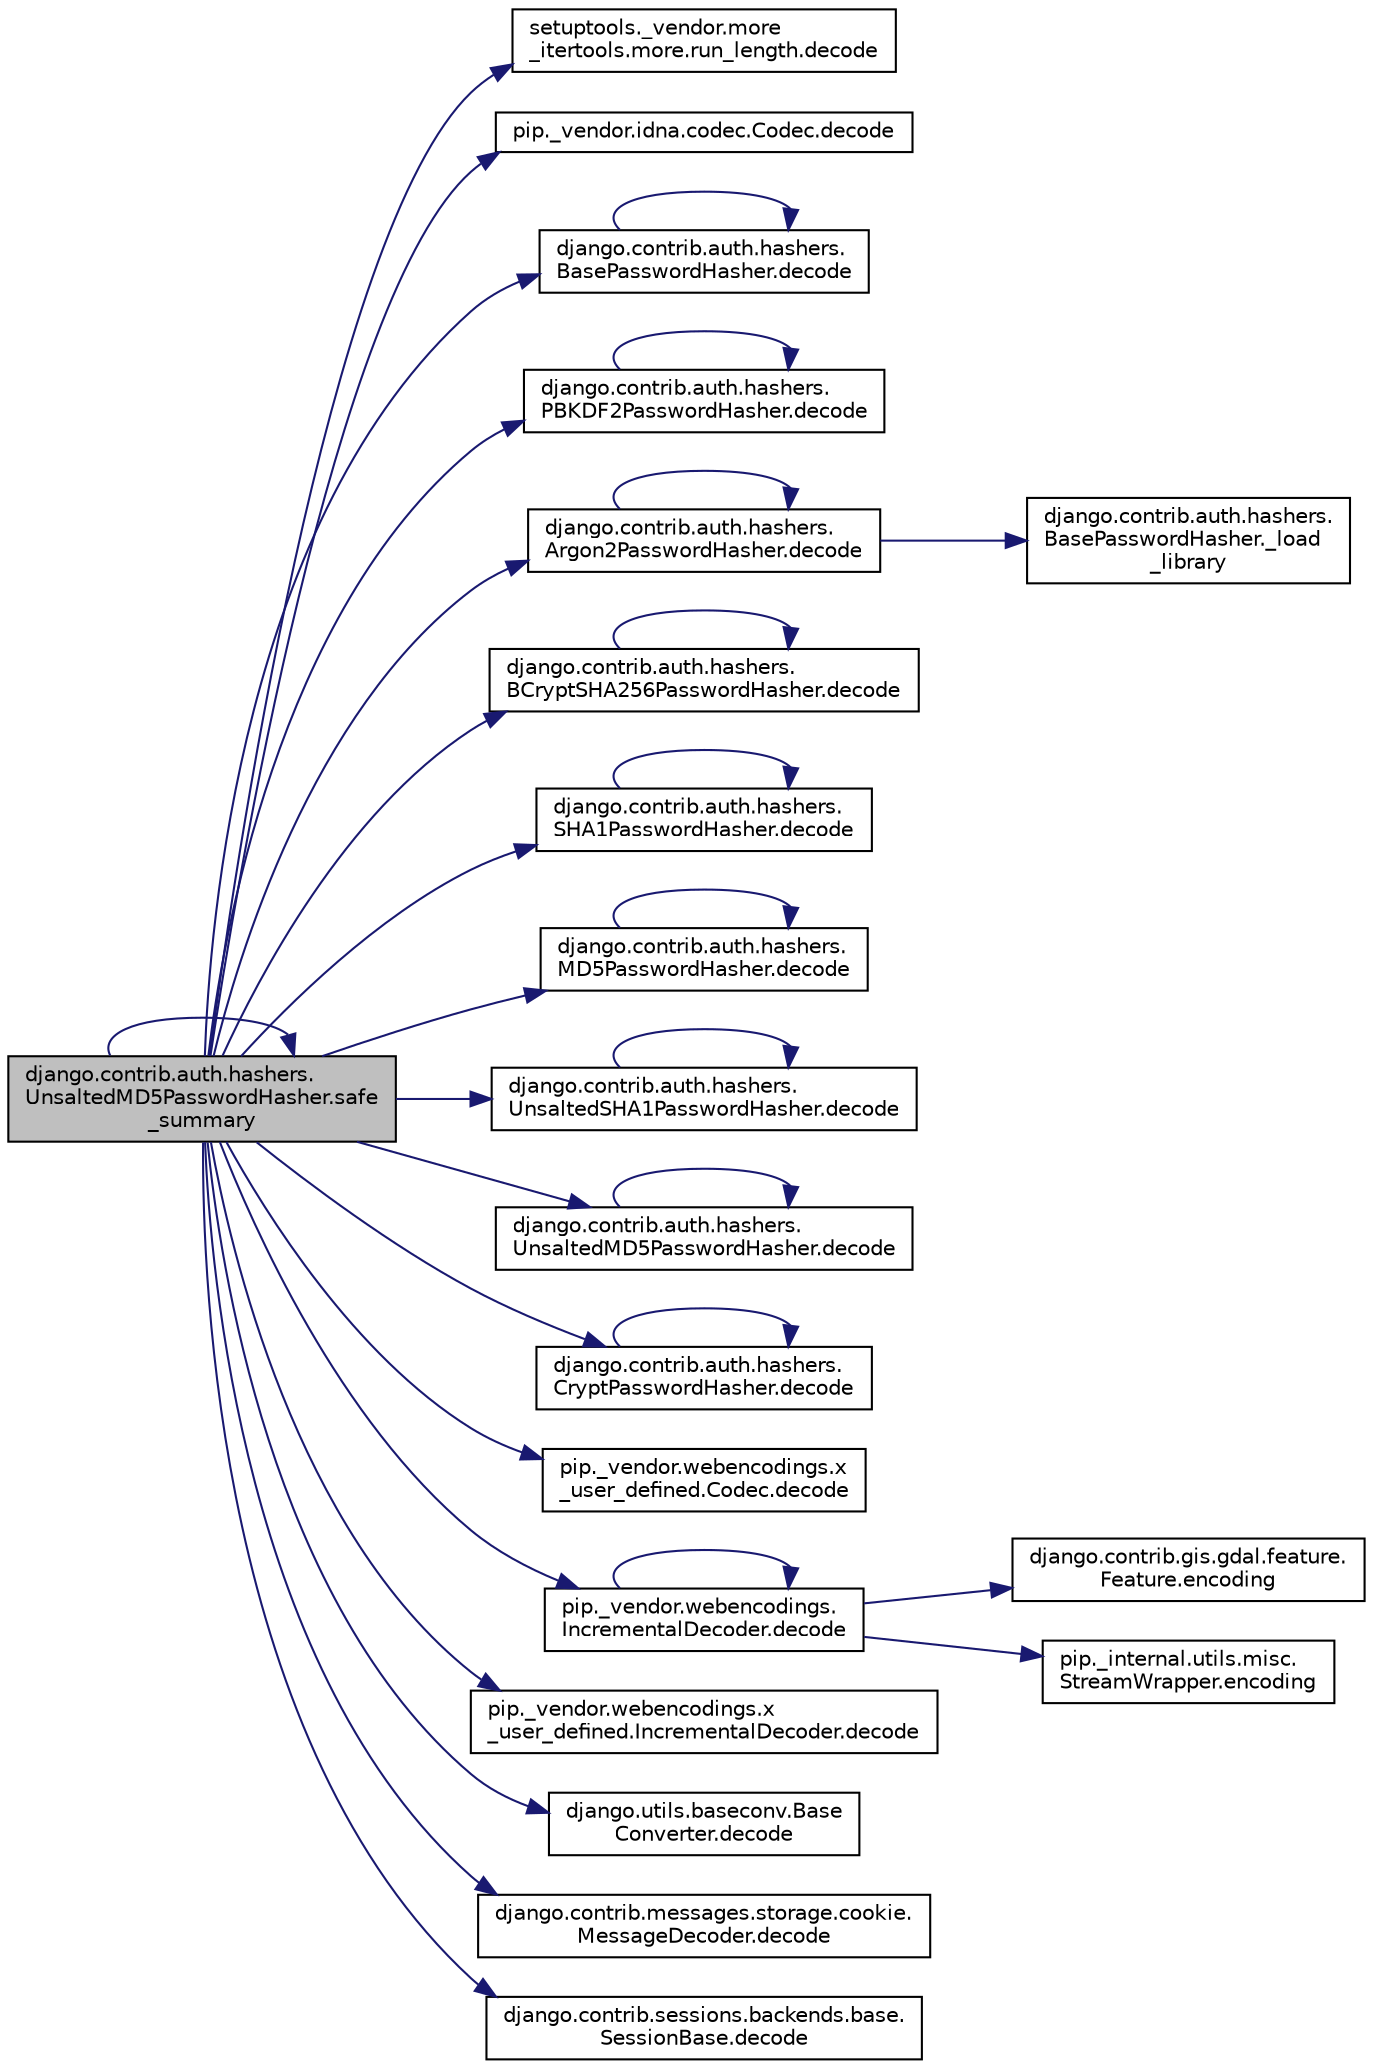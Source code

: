 digraph "django.contrib.auth.hashers.UnsaltedMD5PasswordHasher.safe_summary"
{
 // LATEX_PDF_SIZE
  edge [fontname="Helvetica",fontsize="10",labelfontname="Helvetica",labelfontsize="10"];
  node [fontname="Helvetica",fontsize="10",shape=record];
  rankdir="LR";
  Node1 [label="django.contrib.auth.hashers.\lUnsaltedMD5PasswordHasher.safe\l_summary",height=0.2,width=0.4,color="black", fillcolor="grey75", style="filled", fontcolor="black",tooltip=" "];
  Node1 -> Node2 [color="midnightblue",fontsize="10",style="solid",fontname="Helvetica"];
  Node2 [label="setuptools._vendor.more\l_itertools.more.run_length.decode",height=0.2,width=0.4,color="black", fillcolor="white", style="filled",URL="$db/df1/classsetuptools_1_1__vendor_1_1more__itertools_1_1more_1_1run__length.html#a74cde72972c533e9994d0d5829dbb836",tooltip=" "];
  Node1 -> Node3 [color="midnightblue",fontsize="10",style="solid",fontname="Helvetica"];
  Node3 [label="pip._vendor.idna.codec.Codec.decode",height=0.2,width=0.4,color="black", fillcolor="white", style="filled",URL="$da/da9/classpip_1_1__vendor_1_1idna_1_1codec_1_1_codec.html#a7567f9eeaeff74ca42779f632b51d205",tooltip=" "];
  Node1 -> Node4 [color="midnightblue",fontsize="10",style="solid",fontname="Helvetica"];
  Node4 [label="django.contrib.auth.hashers.\lBasePasswordHasher.decode",height=0.2,width=0.4,color="black", fillcolor="white", style="filled",URL="$d7/d8e/classdjango_1_1contrib_1_1auth_1_1hashers_1_1_base_password_hasher.html#a02ee8191fecd6c813a3bf8fd5e0e6149",tooltip=" "];
  Node4 -> Node4 [color="midnightblue",fontsize="10",style="solid",fontname="Helvetica"];
  Node1 -> Node5 [color="midnightblue",fontsize="10",style="solid",fontname="Helvetica"];
  Node5 [label="django.contrib.auth.hashers.\lPBKDF2PasswordHasher.decode",height=0.2,width=0.4,color="black", fillcolor="white", style="filled",URL="$dc/d2f/classdjango_1_1contrib_1_1auth_1_1hashers_1_1_p_b_k_d_f2_password_hasher.html#a0d9d598e116264e5752d0733ffed22db",tooltip=" "];
  Node5 -> Node5 [color="midnightblue",fontsize="10",style="solid",fontname="Helvetica"];
  Node1 -> Node6 [color="midnightblue",fontsize="10",style="solid",fontname="Helvetica"];
  Node6 [label="django.contrib.auth.hashers.\lArgon2PasswordHasher.decode",height=0.2,width=0.4,color="black", fillcolor="white", style="filled",URL="$d9/d60/classdjango_1_1contrib_1_1auth_1_1hashers_1_1_argon2_password_hasher.html#adf4097c1ed08012a9e174b0e7265dc07",tooltip=" "];
  Node6 -> Node7 [color="midnightblue",fontsize="10",style="solid",fontname="Helvetica"];
  Node7 [label="django.contrib.auth.hashers.\lBasePasswordHasher._load\l_library",height=0.2,width=0.4,color="black", fillcolor="white", style="filled",URL="$d7/d8e/classdjango_1_1contrib_1_1auth_1_1hashers_1_1_base_password_hasher.html#a8a185d675bba93e68282d230bf34f239",tooltip=" "];
  Node6 -> Node6 [color="midnightblue",fontsize="10",style="solid",fontname="Helvetica"];
  Node1 -> Node8 [color="midnightblue",fontsize="10",style="solid",fontname="Helvetica"];
  Node8 [label="django.contrib.auth.hashers.\lBCryptSHA256PasswordHasher.decode",height=0.2,width=0.4,color="black", fillcolor="white", style="filled",URL="$d6/d8a/classdjango_1_1contrib_1_1auth_1_1hashers_1_1_b_crypt_s_h_a256_password_hasher.html#aed90649eedbefdc8298e77d31c8604d5",tooltip=" "];
  Node8 -> Node8 [color="midnightblue",fontsize="10",style="solid",fontname="Helvetica"];
  Node1 -> Node9 [color="midnightblue",fontsize="10",style="solid",fontname="Helvetica"];
  Node9 [label="django.contrib.auth.hashers.\lSHA1PasswordHasher.decode",height=0.2,width=0.4,color="black", fillcolor="white", style="filled",URL="$d2/d98/classdjango_1_1contrib_1_1auth_1_1hashers_1_1_s_h_a1_password_hasher.html#a4c9728c0003ec6d625d5b7995fb6a93a",tooltip=" "];
  Node9 -> Node9 [color="midnightblue",fontsize="10",style="solid",fontname="Helvetica"];
  Node1 -> Node10 [color="midnightblue",fontsize="10",style="solid",fontname="Helvetica"];
  Node10 [label="django.contrib.auth.hashers.\lMD5PasswordHasher.decode",height=0.2,width=0.4,color="black", fillcolor="white", style="filled",URL="$d6/d56/classdjango_1_1contrib_1_1auth_1_1hashers_1_1_m_d5_password_hasher.html#a6fb4611547be951b29d9420792a85aee",tooltip=" "];
  Node10 -> Node10 [color="midnightblue",fontsize="10",style="solid",fontname="Helvetica"];
  Node1 -> Node11 [color="midnightblue",fontsize="10",style="solid",fontname="Helvetica"];
  Node11 [label="django.contrib.auth.hashers.\lUnsaltedSHA1PasswordHasher.decode",height=0.2,width=0.4,color="black", fillcolor="white", style="filled",URL="$df/d8d/classdjango_1_1contrib_1_1auth_1_1hashers_1_1_unsalted_s_h_a1_password_hasher.html#a38fb2e72aa387a02e58f3be1b782b3e5",tooltip=" "];
  Node11 -> Node11 [color="midnightblue",fontsize="10",style="solid",fontname="Helvetica"];
  Node1 -> Node12 [color="midnightblue",fontsize="10",style="solid",fontname="Helvetica"];
  Node12 [label="django.contrib.auth.hashers.\lUnsaltedMD5PasswordHasher.decode",height=0.2,width=0.4,color="black", fillcolor="white", style="filled",URL="$de/d8b/classdjango_1_1contrib_1_1auth_1_1hashers_1_1_unsalted_m_d5_password_hasher.html#a2ceb4d7f496f05e9bc37c7bfcba88eee",tooltip=" "];
  Node12 -> Node12 [color="midnightblue",fontsize="10",style="solid",fontname="Helvetica"];
  Node1 -> Node13 [color="midnightblue",fontsize="10",style="solid",fontname="Helvetica"];
  Node13 [label="django.contrib.auth.hashers.\lCryptPasswordHasher.decode",height=0.2,width=0.4,color="black", fillcolor="white", style="filled",URL="$df/df8/classdjango_1_1contrib_1_1auth_1_1hashers_1_1_crypt_password_hasher.html#a3e5431f779076fb355c193624de4341d",tooltip=" "];
  Node13 -> Node13 [color="midnightblue",fontsize="10",style="solid",fontname="Helvetica"];
  Node1 -> Node14 [color="midnightblue",fontsize="10",style="solid",fontname="Helvetica"];
  Node14 [label="pip._vendor.webencodings.x\l_user_defined.Codec.decode",height=0.2,width=0.4,color="black", fillcolor="white", style="filled",URL="$dc/d57/classpip_1_1__vendor_1_1webencodings_1_1x__user__defined_1_1_codec.html#a3ad85582a1eb423daee2c37988a70fe4",tooltip=" "];
  Node1 -> Node15 [color="midnightblue",fontsize="10",style="solid",fontname="Helvetica"];
  Node15 [label="pip._vendor.webencodings.\lIncrementalDecoder.decode",height=0.2,width=0.4,color="black", fillcolor="white", style="filled",URL="$d4/db7/classpip_1_1__vendor_1_1webencodings_1_1_incremental_decoder.html#a289670326c90e6a11d420fb6ad9dcb62",tooltip=" "];
  Node15 -> Node15 [color="midnightblue",fontsize="10",style="solid",fontname="Helvetica"];
  Node15 -> Node16 [color="midnightblue",fontsize="10",style="solid",fontname="Helvetica"];
  Node16 [label="django.contrib.gis.gdal.feature.\lFeature.encoding",height=0.2,width=0.4,color="black", fillcolor="white", style="filled",URL="$db/d34/classdjango_1_1contrib_1_1gis_1_1gdal_1_1feature_1_1_feature.html#ad4eed8c25ca7f7ea25c54147e5bfb047",tooltip=" "];
  Node15 -> Node17 [color="midnightblue",fontsize="10",style="solid",fontname="Helvetica"];
  Node17 [label="pip._internal.utils.misc.\lStreamWrapper.encoding",height=0.2,width=0.4,color="black", fillcolor="white", style="filled",URL="$da/d7e/classpip_1_1__internal_1_1utils_1_1misc_1_1_stream_wrapper.html#abd72847a018a5b210883a79e389ab598",tooltip=" "];
  Node1 -> Node18 [color="midnightblue",fontsize="10",style="solid",fontname="Helvetica"];
  Node18 [label="pip._vendor.webencodings.x\l_user_defined.IncrementalDecoder.decode",height=0.2,width=0.4,color="black", fillcolor="white", style="filled",URL="$de/d45/classpip_1_1__vendor_1_1webencodings_1_1x__user__defined_1_1_incremental_decoder.html#a161abee4fa55963070b158734329dd5d",tooltip=" "];
  Node1 -> Node19 [color="midnightblue",fontsize="10",style="solid",fontname="Helvetica"];
  Node19 [label="django.utils.baseconv.Base\lConverter.decode",height=0.2,width=0.4,color="black", fillcolor="white", style="filled",URL="$d0/dcc/classdjango_1_1utils_1_1baseconv_1_1_base_converter.html#ad58e7b27cfe1fe9078bbb4e6c2ce4e29",tooltip=" "];
  Node1 -> Node20 [color="midnightblue",fontsize="10",style="solid",fontname="Helvetica"];
  Node20 [label="django.contrib.messages.storage.cookie.\lMessageDecoder.decode",height=0.2,width=0.4,color="black", fillcolor="white", style="filled",URL="$d4/d1d/classdjango_1_1contrib_1_1messages_1_1storage_1_1cookie_1_1_message_decoder.html#a58b9a101a899b975c1618b643f20eeaa",tooltip=" "];
  Node1 -> Node21 [color="midnightblue",fontsize="10",style="solid",fontname="Helvetica"];
  Node21 [label="django.contrib.sessions.backends.base.\lSessionBase.decode",height=0.2,width=0.4,color="black", fillcolor="white", style="filled",URL="$d1/d6e/classdjango_1_1contrib_1_1sessions_1_1backends_1_1base_1_1_session_base.html#a392599b00b1b1fa840b8eff6d4608b73",tooltip=" "];
  Node1 -> Node1 [color="midnightblue",fontsize="10",style="solid",fontname="Helvetica"];
}
